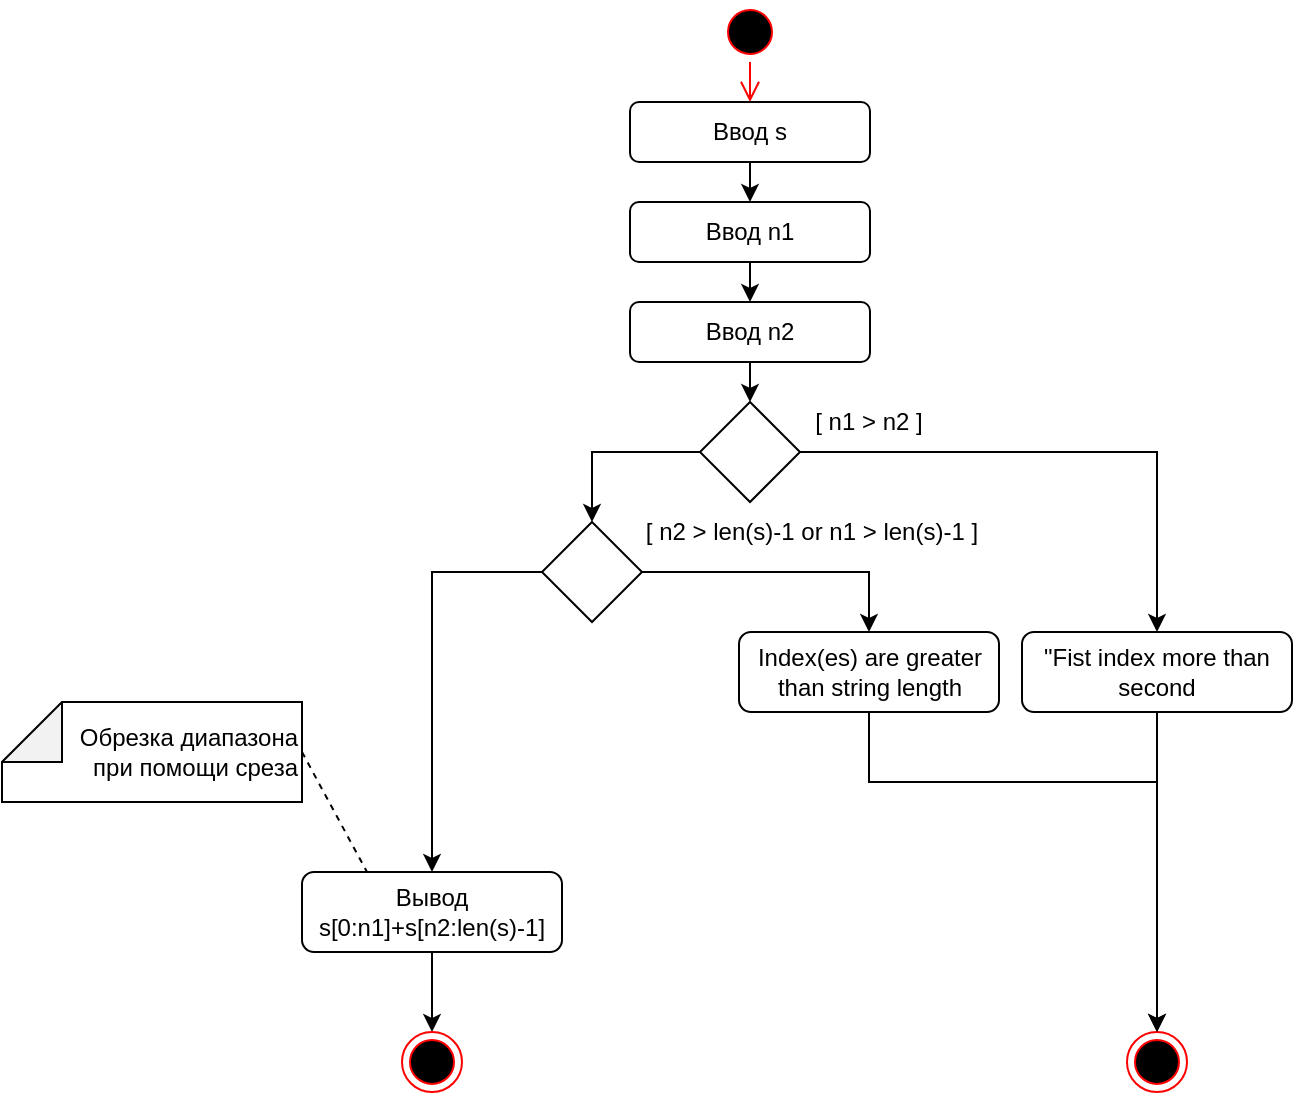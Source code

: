 <mxfile version="14.1.8" type="device"><diagram id="QNJhDzlYxzj9FXz7pYUd" name="Страница 1"><mxGraphModel dx="1086" dy="666" grid="1" gridSize="10" guides="1" tooltips="1" connect="1" arrows="1" fold="1" page="1" pageScale="1" pageWidth="827" pageHeight="1169" math="0" shadow="0"><root><mxCell id="0"/><mxCell id="1" parent="0"/><mxCell id="rlqmrw0grIrWqgMLqa3A-1" value="" style="ellipse;html=1;shape=startState;fillColor=#000000;strokeColor=#ff0000;" parent="1" vertex="1"><mxGeometry x="399" y="40" width="30" height="30" as="geometry"/></mxCell><mxCell id="rlqmrw0grIrWqgMLqa3A-2" value="" style="edgeStyle=orthogonalEdgeStyle;html=1;verticalAlign=bottom;endArrow=open;endSize=8;strokeColor=#ff0000;" parent="1" source="rlqmrw0grIrWqgMLqa3A-1" target="rlqmrw0grIrWqgMLqa3A-4" edge="1"><mxGeometry relative="1" as="geometry"><mxPoint x="414" y="130" as="targetPoint"/></mxGeometry></mxCell><mxCell id="rlqmrw0grIrWqgMLqa3A-3" value="" style="ellipse;html=1;shape=endState;fillColor=#000000;strokeColor=#ff0000;" parent="1" vertex="1"><mxGeometry x="602.5" y="555" width="30" height="30" as="geometry"/></mxCell><mxCell id="lUsGOAVy3oeNFUsZZasv-3" style="edgeStyle=orthogonalEdgeStyle;rounded=0;orthogonalLoop=1;jettySize=auto;html=1;exitX=0.5;exitY=1;exitDx=0;exitDy=0;entryX=0.5;entryY=0;entryDx=0;entryDy=0;" edge="1" parent="1" source="rlqmrw0grIrWqgMLqa3A-4" target="lUsGOAVy3oeNFUsZZasv-1"><mxGeometry relative="1" as="geometry"/></mxCell><mxCell id="rlqmrw0grIrWqgMLqa3A-4" value="Ввод s" style="rounded=1;whiteSpace=wrap;html=1;" parent="1" vertex="1"><mxGeometry x="354" y="90" width="120" height="30" as="geometry"/></mxCell><mxCell id="lUsGOAVy3oeNFUsZZasv-6" style="edgeStyle=orthogonalEdgeStyle;rounded=0;orthogonalLoop=1;jettySize=auto;html=1;exitX=0;exitY=0.5;exitDx=0;exitDy=0;" edge="1" parent="1" source="rlqmrw0grIrWqgMLqa3A-9" target="rlqmrw0grIrWqgMLqa3A-12"><mxGeometry relative="1" as="geometry"/></mxCell><mxCell id="lUsGOAVy3oeNFUsZZasv-14" style="edgeStyle=orthogonalEdgeStyle;rounded=0;orthogonalLoop=1;jettySize=auto;html=1;exitX=1;exitY=0.5;exitDx=0;exitDy=0;entryX=0.5;entryY=0;entryDx=0;entryDy=0;fontFamily=Helvetica;fontColor=#000000;" edge="1" parent="1" source="rlqmrw0grIrWqgMLqa3A-9" target="lUsGOAVy3oeNFUsZZasv-8"><mxGeometry relative="1" as="geometry"/></mxCell><mxCell id="rlqmrw0grIrWqgMLqa3A-9" value="" style="rhombus;whiteSpace=wrap;html=1;labelBackgroundColor=none;fontColor=#000000;" parent="1" vertex="1"><mxGeometry x="389" y="240" width="50" height="50" as="geometry"/></mxCell><mxCell id="rlqmrw0grIrWqgMLqa3A-31" style="edgeStyle=orthogonalEdgeStyle;rounded=0;orthogonalLoop=1;jettySize=auto;html=1;exitX=0;exitY=0.5;exitDx=0;exitDy=0;fontColor=#000000;entryX=0.5;entryY=0;entryDx=0;entryDy=0;" parent="1" source="rlqmrw0grIrWqgMLqa3A-12" target="lUsGOAVy3oeNFUsZZasv-18" edge="1"><mxGeometry relative="1" as="geometry"><mxPoint x="270" y="495" as="targetPoint"/></mxGeometry></mxCell><mxCell id="lUsGOAVy3oeNFUsZZasv-12" style="edgeStyle=orthogonalEdgeStyle;rounded=0;orthogonalLoop=1;jettySize=auto;html=1;exitX=1;exitY=0.5;exitDx=0;exitDy=0;entryX=0.5;entryY=0;entryDx=0;entryDy=0;fontFamily=Helvetica;fontColor=#000000;" edge="1" parent="1" source="rlqmrw0grIrWqgMLqa3A-12" target="lUsGOAVy3oeNFUsZZasv-11"><mxGeometry relative="1" as="geometry"/></mxCell><mxCell id="rlqmrw0grIrWqgMLqa3A-12" value="" style="rhombus;whiteSpace=wrap;html=1;labelBackgroundColor=none;fontColor=#000000;" parent="1" vertex="1"><mxGeometry x="310" y="300" width="50" height="50" as="geometry"/></mxCell><mxCell id="lUsGOAVy3oeNFUsZZasv-4" style="edgeStyle=orthogonalEdgeStyle;rounded=0;orthogonalLoop=1;jettySize=auto;html=1;exitX=0.5;exitY=1;exitDx=0;exitDy=0;entryX=0.5;entryY=0;entryDx=0;entryDy=0;" edge="1" parent="1" source="lUsGOAVy3oeNFUsZZasv-1" target="lUsGOAVy3oeNFUsZZasv-2"><mxGeometry relative="1" as="geometry"/></mxCell><mxCell id="lUsGOAVy3oeNFUsZZasv-1" value="Ввод n1" style="rounded=1;whiteSpace=wrap;html=1;" vertex="1" parent="1"><mxGeometry x="354" y="140" width="120" height="30" as="geometry"/></mxCell><mxCell id="lUsGOAVy3oeNFUsZZasv-5" style="edgeStyle=orthogonalEdgeStyle;rounded=0;orthogonalLoop=1;jettySize=auto;html=1;exitX=0.5;exitY=1;exitDx=0;exitDy=0;entryX=0.5;entryY=0;entryDx=0;entryDy=0;" edge="1" parent="1" source="lUsGOAVy3oeNFUsZZasv-2" target="rlqmrw0grIrWqgMLqa3A-9"><mxGeometry relative="1" as="geometry"/></mxCell><mxCell id="lUsGOAVy3oeNFUsZZasv-2" value="Ввод n2" style="rounded=1;whiteSpace=wrap;html=1;" vertex="1" parent="1"><mxGeometry x="354" y="190" width="120" height="30" as="geometry"/></mxCell><mxCell id="lUsGOAVy3oeNFUsZZasv-7" value="&lt;div&gt;[ n1 &amp;gt; n2 ]&lt;/div&gt;" style="text;whiteSpace=wrap;html=1;fontFamily=Helvetica;verticalAlign=middle;align=center;labelBackgroundColor=none;" vertex="1" parent="1"><mxGeometry x="439" y="240" width="69" height="20" as="geometry"/></mxCell><mxCell id="lUsGOAVy3oeNFUsZZasv-9" style="edgeStyle=orthogonalEdgeStyle;rounded=0;orthogonalLoop=1;jettySize=auto;html=1;exitX=0.5;exitY=1;exitDx=0;exitDy=0;entryX=0.5;entryY=0;entryDx=0;entryDy=0;fontFamily=Helvetica;fontColor=#000000;" edge="1" parent="1" source="lUsGOAVy3oeNFUsZZasv-8" target="rlqmrw0grIrWqgMLqa3A-3"><mxGeometry relative="1" as="geometry"/></mxCell><mxCell id="lUsGOAVy3oeNFUsZZasv-8" value="&lt;div style=&quot;&quot;&gt;&lt;span style=&quot;&quot;&gt;&quot;Fist index more than second&lt;/span&gt;&lt;/div&gt;" style="rounded=1;whiteSpace=wrap;html=1;fontFamily=Helvetica;labelBackgroundColor=none;" vertex="1" parent="1"><mxGeometry x="550" y="355" width="135" height="40" as="geometry"/></mxCell><mxCell id="lUsGOAVy3oeNFUsZZasv-13" style="edgeStyle=orthogonalEdgeStyle;rounded=0;orthogonalLoop=1;jettySize=auto;html=1;exitX=0.5;exitY=1;exitDx=0;exitDy=0;entryX=0.5;entryY=0;entryDx=0;entryDy=0;fontFamily=Helvetica;fontColor=#000000;" edge="1" parent="1" source="lUsGOAVy3oeNFUsZZasv-11" target="rlqmrw0grIrWqgMLqa3A-3"><mxGeometry relative="1" as="geometry"><Array as="points"><mxPoint x="474" y="430"/><mxPoint x="618" y="430"/></Array></mxGeometry></mxCell><mxCell id="lUsGOAVy3oeNFUsZZasv-11" value="&lt;div style=&quot;&quot;&gt;&lt;span style=&quot;&quot;&gt;Index(es) are greater than string length&lt;/span&gt;&lt;/div&gt;" style="rounded=1;whiteSpace=wrap;html=1;labelBackgroundColor=none;fontFamily=Helvetica;" vertex="1" parent="1"><mxGeometry x="408.5" y="355" width="130" height="40" as="geometry"/></mxCell><mxCell id="lUsGOAVy3oeNFUsZZasv-16" value="&lt;div style=&quot;&quot;&gt;[ n2 &amp;gt; &lt;span style=&quot;&quot;&gt;len&lt;/span&gt;(s)-&lt;span style=&quot;&quot;&gt;1 &lt;/span&gt;&lt;span style=&quot;&quot;&gt;or &lt;/span&gt;n1 &amp;gt; &lt;span style=&quot;&quot;&gt;len&lt;/span&gt;(s)-&lt;span style=&quot;&quot;&gt;1 ]&lt;/span&gt;&lt;/div&gt;" style="text;whiteSpace=wrap;html=1;fontFamily=Helvetica;verticalAlign=middle;align=center;labelBackgroundColor=none;" vertex="1" parent="1"><mxGeometry x="360" y="290" width="170" height="30" as="geometry"/></mxCell><mxCell id="lUsGOAVy3oeNFUsZZasv-20" style="edgeStyle=orthogonalEdgeStyle;rounded=0;orthogonalLoop=1;jettySize=auto;html=1;exitX=0.5;exitY=1;exitDx=0;exitDy=0;entryX=0.5;entryY=0;entryDx=0;entryDy=0;fontFamily=Helvetica;fontColor=#000000;" edge="1" parent="1" source="lUsGOAVy3oeNFUsZZasv-18" target="lUsGOAVy3oeNFUsZZasv-19"><mxGeometry relative="1" as="geometry"/></mxCell><mxCell id="lUsGOAVy3oeNFUsZZasv-18" value="Вывод&lt;br&gt;&lt;span style=&quot;font-size: 0px;&quot;&gt;%3CmxGraphModel%3E%3Croot%3E%3CmxCell%20id%3D%220%22%2F%3E%3CmxCell%20id%3D%221%22%20parent%3D%220%22%2F%3E%3CmxCell%20id%3D%222%22%20value%3D%22%26lt%3Bpre%20style%3D%26quot%3Bbackground-color%3A%20%232b2b2b%20%3B%20color%3A%20%23a9b7c6%20%3B%20font-family%3A%20%26amp%3Bquot%3Bjetbrains%20mono%26amp%3Bquot%3B%20%2C%20monospace%20%3B%20font-size%3A%209%208pt%26quot%3B%26gt%3Bs%5B%26lt%3Bspan%20style%3D%26quot%3Bcolor%3A%20%236897bb%26quot%3B%26gt%3B0%26lt%3B%2Fspan%26gt%3B%3An1%5D%2Bs%5Bn2%3A%26lt%3Bspan%20style%3D%26quot%3Bcolor%3A%20%238888c6%26quot%3B%26gt%3Blen%26lt%3B%2Fspan%26gt%3B(s)-%26lt%3Bspan%20style%3D%26quot%3Bcolor%3A%20%236897bb%26quot%3B%26gt%3B1%26lt%3B%2Fspan%26gt%3B%5D%26lt%3B%2Fpre%26gt%3B%22%20style%3D%22text%3BwhiteSpace%3Dwrap%3Bhtml%3D1%3BfontFamily%3DHelvetica%3BfontColor%3D%23000000%3B%22%20vertex%3D%221%22%20parent%3D%221%22%3E%3CmxGeometry%20x%3D%22420%22%20y%3D%22550%22%20width%3D%22180%22%20height%3D%2250%22%20as%3D%22geometry%22%2F%3E%3C%2FmxCell%3E%3C%2Froot%3E%3C%2FmxGraphModel%3E&lt;/span&gt;&lt;span style=&quot;&quot;&gt;s[&lt;/span&gt;&lt;span style=&quot;&quot;&gt;0&lt;/span&gt;&lt;span style=&quot;&quot;&gt;:n1]+s[n2:&lt;/span&gt;&lt;span style=&quot;&quot;&gt;len&lt;/span&gt;&lt;span style=&quot;&quot;&gt;(s)-&lt;/span&gt;&lt;span style=&quot;&quot;&gt;1&lt;/span&gt;&lt;span style=&quot;&quot;&gt;]&lt;/span&gt;" style="rounded=1;whiteSpace=wrap;html=1;fontFamily=Helvetica;labelBackgroundColor=none;" vertex="1" parent="1"><mxGeometry x="190" y="475" width="130" height="40" as="geometry"/></mxCell><mxCell id="lUsGOAVy3oeNFUsZZasv-19" value="" style="ellipse;html=1;shape=endState;fillColor=#000000;strokeColor=#ff0000;" vertex="1" parent="1"><mxGeometry x="240" y="555" width="30" height="30" as="geometry"/></mxCell><mxCell id="lUsGOAVy3oeNFUsZZasv-21" value="Обрезка диапазона&lt;br&gt;при помощи среза" style="shape=note;whiteSpace=wrap;html=1;backgroundOutline=1;darkOpacity=0.05;labelBackgroundColor=none;fontFamily=Helvetica;fontColor=#000000;align=right;direction=north;" vertex="1" parent="1"><mxGeometry x="40" y="390" width="150" height="50" as="geometry"/></mxCell><mxCell id="lUsGOAVy3oeNFUsZZasv-22" value="" style="endArrow=none;dashed=1;html=1;fontFamily=Helvetica;fontColor=#000000;exitX=0.5;exitY=1;exitDx=0;exitDy=0;exitPerimeter=0;entryX=0.25;entryY=0;entryDx=0;entryDy=0;" edge="1" parent="1" source="lUsGOAVy3oeNFUsZZasv-21" target="lUsGOAVy3oeNFUsZZasv-18"><mxGeometry width="50" height="50" relative="1" as="geometry"><mxPoint x="390" y="460" as="sourcePoint"/><mxPoint x="440" y="410" as="targetPoint"/></mxGeometry></mxCell></root></mxGraphModel></diagram></mxfile>